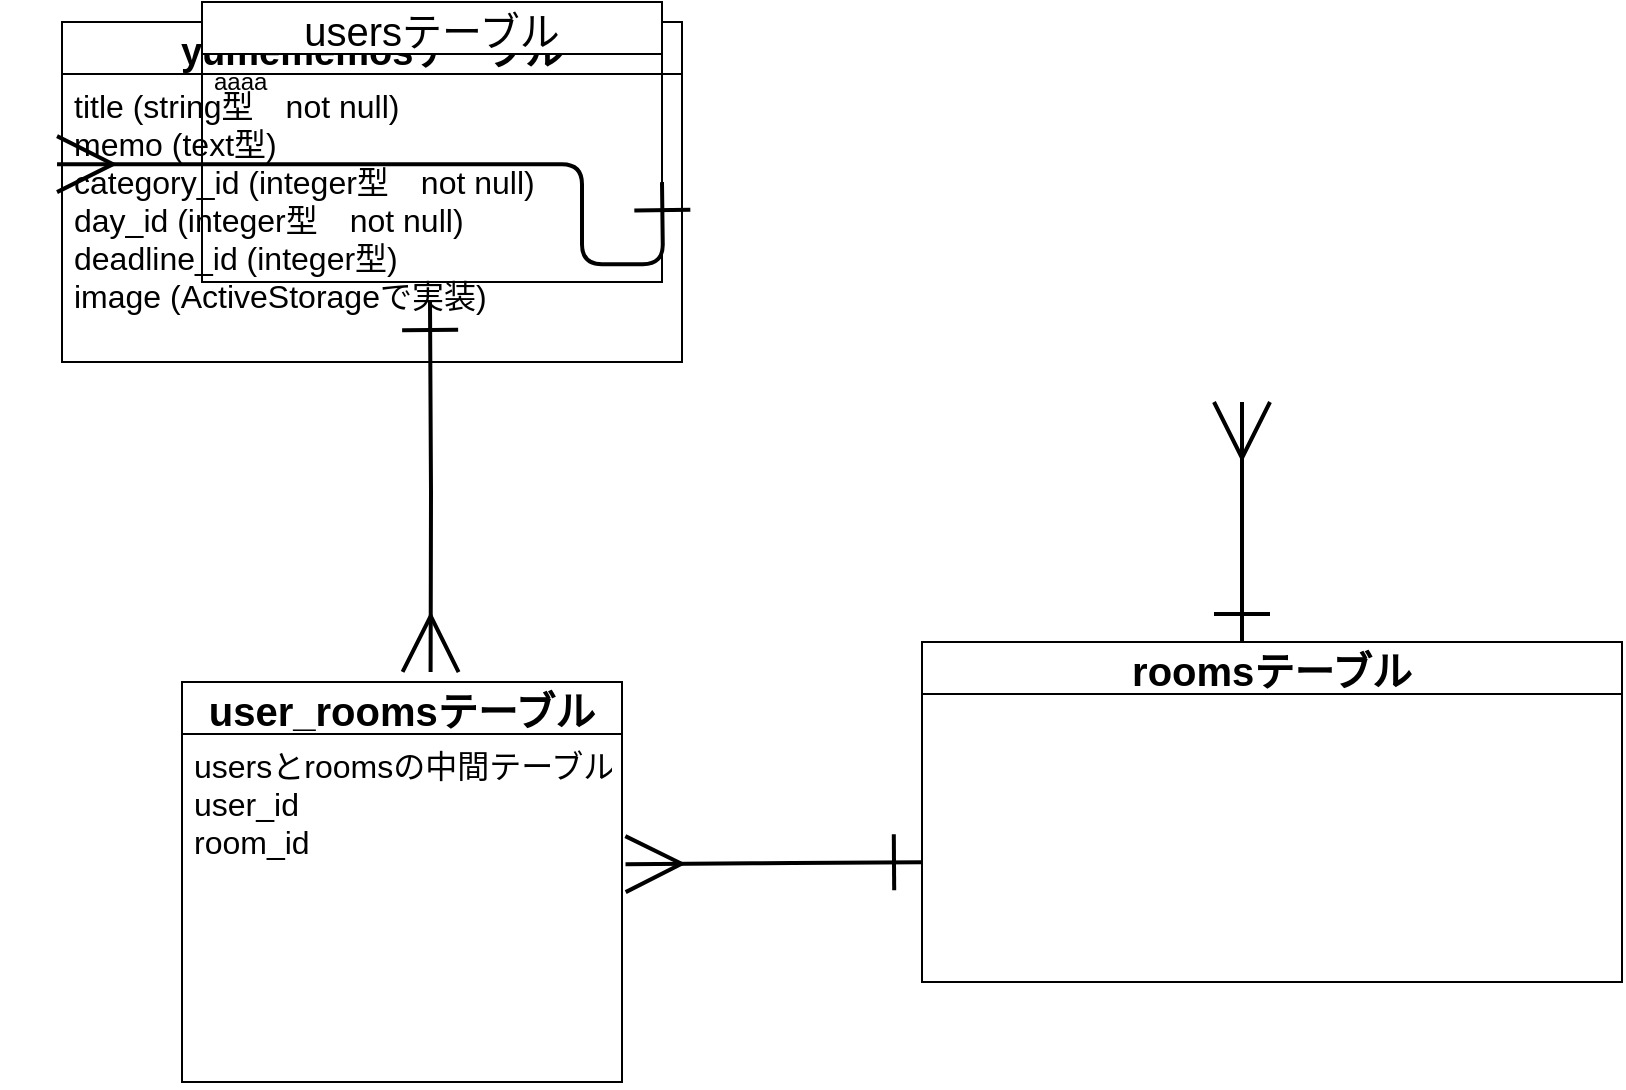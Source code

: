 <mxfile>
    <diagram id="8_2MCsJNo3tNkMmD_tmq" name="ページ1">
        <mxGraphModel dx="971" dy="907" grid="1" gridSize="10" guides="1" tooltips="1" connect="1" arrows="1" fold="1" page="1" pageScale="1" pageWidth="827" pageHeight="1169" math="0" shadow="0">
            <root>
                <mxCell id="0"/>
                <mxCell id="1" parent="0"/>
                <mxCell id="8" value="yumememosテーブル" style="swimlane;fontStyle=1;childLayout=stackLayout;horizontal=1;startSize=26;horizontalStack=0;resizeParent=1;resizeParentMax=0;resizeLast=0;collapsible=1;marginBottom=0;align=center;fontSize=19;" vertex="1" parent="1">
                    <mxGeometry x="20" y="20" width="310" height="170" as="geometry"/>
                </mxCell>
                <mxCell id="9" value="title (string型　not null)  &#10;memo (text型) &#10;category_id (integer型　not null)&#10;day_id (integer型　not null)&#10;deadline_id (integer型)&#10;image (ActiveStorageで実装)" style="text;strokeColor=none;fillColor=none;spacingLeft=4;spacingRight=4;overflow=hidden;rotatable=0;points=[[0,0.5],[1,0.5]];portConstraint=eastwest;fontSize=16;" vertex="1" parent="8">
                    <mxGeometry y="26" width="310" height="144" as="geometry"/>
                </mxCell>
                <mxCell id="34" style="edgeStyle=orthogonalEdgeStyle;rounded=0;orthogonalLoop=1;jettySize=auto;html=1;entryX=0.565;entryY=-0.025;entryDx=0;entryDy=0;entryPerimeter=0;fontSize=16;fontStyle=0;strokeWidth=2;startArrow=ERone;startFill=0;endArrow=ERmany;endFill=0;endSize=25;startSize=25;" edge="1" parent="1" target="29">
                    <mxGeometry relative="1" as="geometry">
                        <mxPoint x="204" y="160" as="sourcePoint"/>
                    </mxGeometry>
                </mxCell>
                <mxCell id="37" style="edgeStyle=orthogonalEdgeStyle;curved=0;rounded=1;sketch=0;orthogonalLoop=1;jettySize=auto;html=1;entryX=-0.008;entryY=0.313;entryDx=0;entryDy=0;entryPerimeter=0;startArrow=ERone;startFill=0;startSize=25;endArrow=ERmany;endFill=0;endSize=25;strokeWidth=2;" edge="1" parent="1" target="9">
                    <mxGeometry relative="1" as="geometry">
                        <mxPoint x="320" y="100.067" as="sourcePoint"/>
                    </mxGeometry>
                </mxCell>
                <mxCell id="35" style="edgeStyle=orthogonalEdgeStyle;curved=0;rounded=1;sketch=0;orthogonalLoop=1;jettySize=auto;html=1;entryX=1.008;entryY=0.374;entryDx=0;entryDy=0;entryPerimeter=0;startSize=25;endSize=25;strokeWidth=2;endArrow=ERmany;endFill=0;startArrow=ERone;startFill=0;" edge="1" parent="1" target="30">
                    <mxGeometry relative="1" as="geometry">
                        <mxPoint x="450" y="440.067" as="sourcePoint"/>
                    </mxGeometry>
                </mxCell>
                <mxCell id="38" style="edgeStyle=orthogonalEdgeStyle;curved=0;rounded=1;sketch=0;orthogonalLoop=1;jettySize=auto;html=1;startArrow=ERone;startFill=0;startSize=25;endArrow=ERmany;endFill=0;endSize=25;strokeWidth=2;" edge="1" parent="1">
                    <mxGeometry relative="1" as="geometry">
                        <mxPoint x="610" y="210" as="targetPoint"/>
                        <mxPoint x="610" y="330" as="sourcePoint"/>
                    </mxGeometry>
                </mxCell>
                <mxCell id="29" value="user_roomsテーブル" style="swimlane;fontStyle=1;childLayout=stackLayout;horizontal=1;startSize=26;horizontalStack=0;resizeParent=1;resizeParentMax=0;resizeLast=0;collapsible=1;marginBottom=0;align=center;fontSize=20;" vertex="1" parent="1">
                    <mxGeometry x="80" y="350" width="220" height="200" as="geometry"/>
                </mxCell>
                <mxCell id="30" value="usersとroomsの中間テーブル&#10;user_id&#10;room_id" style="text;strokeColor=none;fillColor=none;spacingLeft=4;spacingRight=4;overflow=hidden;rotatable=0;points=[[0,0.5],[1,0.5]];portConstraint=eastwest;fontSize=16;" vertex="1" parent="29">
                    <mxGeometry y="26" width="220" height="174" as="geometry"/>
                </mxCell>
                <mxCell id="43" value="usersテーブル" style="swimlane;fontStyle=0;childLayout=stackLayout;horizontal=1;startSize=26;horizontalStack=0;resizeParent=1;resizeParentMax=0;resizeLast=0;collapsible=1;marginBottom=0;align=center;fontSize=20;rounded=0;sketch=0;" vertex="1" parent="1">
                    <mxGeometry x="90" y="10" width="230" height="140" as="geometry"/>
                </mxCell>
                <mxCell id="44" value="aaaa&#10;" style="text;strokeColor=none;fillColor=none;spacingLeft=4;spacingRight=4;overflow=hidden;rotatable=0;points=[[0,0.5],[1,0.5]];portConstraint=eastwest;fontSize=12;" vertex="1" parent="43">
                    <mxGeometry y="26" width="230" height="114" as="geometry"/>
                </mxCell>
                <mxCell id="47" value="roomsテーブル" style="swimlane;fontStyle=1;childLayout=stackLayout;horizontal=1;startSize=26;horizontalStack=0;resizeParent=1;resizeParentMax=0;resizeLast=0;collapsible=1;marginBottom=0;align=center;fontSize=20;rounded=0;sketch=0;" vertex="1" parent="1">
                    <mxGeometry x="450" y="330" width="350" height="170" as="geometry"/>
                </mxCell>
            </root>
        </mxGraphModel>
    </diagram>
</mxfile>